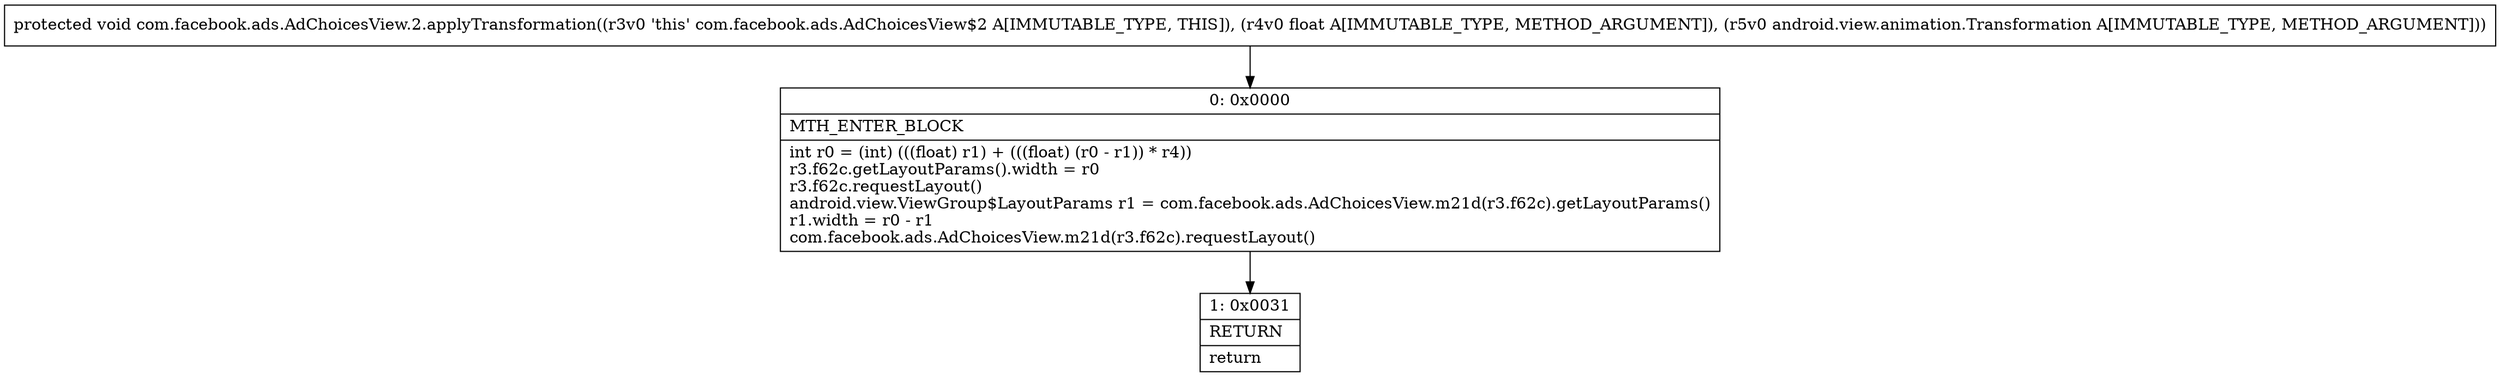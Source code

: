 digraph "CFG forcom.facebook.ads.AdChoicesView.2.applyTransformation(FLandroid\/view\/animation\/Transformation;)V" {
Node_0 [shape=record,label="{0\:\ 0x0000|MTH_ENTER_BLOCK\l|int r0 = (int) (((float) r1) + (((float) (r0 \- r1)) * r4))\lr3.f62c.getLayoutParams().width = r0\lr3.f62c.requestLayout()\landroid.view.ViewGroup$LayoutParams r1 = com.facebook.ads.AdChoicesView.m21d(r3.f62c).getLayoutParams()\lr1.width = r0 \- r1\lcom.facebook.ads.AdChoicesView.m21d(r3.f62c).requestLayout()\l}"];
Node_1 [shape=record,label="{1\:\ 0x0031|RETURN\l|return\l}"];
MethodNode[shape=record,label="{protected void com.facebook.ads.AdChoicesView.2.applyTransformation((r3v0 'this' com.facebook.ads.AdChoicesView$2 A[IMMUTABLE_TYPE, THIS]), (r4v0 float A[IMMUTABLE_TYPE, METHOD_ARGUMENT]), (r5v0 android.view.animation.Transformation A[IMMUTABLE_TYPE, METHOD_ARGUMENT])) }"];
MethodNode -> Node_0;
Node_0 -> Node_1;
}

